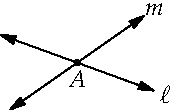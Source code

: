 settings.tex="pdflatex";

texpreamble("\usepackage{amsmath}
\usepackage{amsthm,amssymb}
\usepackage{mathpazo}
\usepackage[svgnames]{xcolor}
");
import graph;

size(0,55);

//dot((0,-1.1),white);

real x=-20;
real y=35;

draw(dir(x)--dir(180+x),Arrows);
draw(dir(y)--dir(180+y),Arrows);

dot("$A$",(0,0),S);

label("$\ell$",1.15dir(x));
label("$m$",1.15dir(y));
